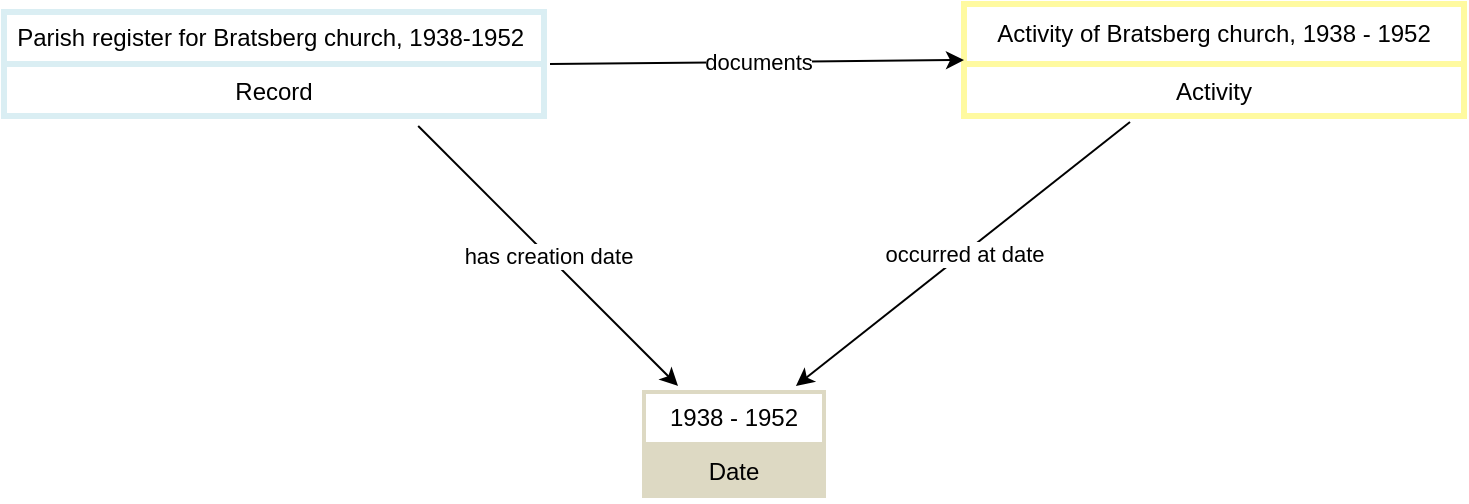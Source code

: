 <mxfile version="28.1.2">
  <diagram name="Page-1" id="rpcb4mzmXCl31CcHwljb">
    <mxGraphModel dx="870" dy="566" grid="1" gridSize="10" guides="1" tooltips="1" connect="1" arrows="1" fold="1" page="1" pageScale="1" pageWidth="3300" pageHeight="2339" math="0" shadow="0">
      <root>
        <mxCell id="0" />
        <mxCell id="1" parent="0" />
        <mxCell id="9eICvYnxZosk0hdtQ2a_-1" value="Parish register for Bratsberg church, 1938-1952&amp;nbsp;" style="swimlane;fontStyle=0;childLayout=stackLayout;horizontal=1;startSize=26;strokeColor=#DAEEF3;strokeWidth=3;fillColor=none;horizontalStack=0;resizeParent=1;resizeParentMax=0;resizeLast=0;collapsible=1;marginBottom=0;whiteSpace=wrap;html=1;" parent="1" vertex="1">
          <mxGeometry x="1000" y="610" width="270" height="52" as="geometry" />
        </mxCell>
        <mxCell id="9eICvYnxZosk0hdtQ2a_-2" value="Record" style="text;strokeColor=#DAEEF3;strokeWidth=3;fillColor=none;align=center;verticalAlign=top;spacingLeft=4;spacingRight=4;overflow=hidden;rotatable=0;points=[[0,0.5],[1,0.5]];portConstraint=eastwest;whiteSpace=wrap;html=1;" parent="9eICvYnxZosk0hdtQ2a_-1" vertex="1">
          <mxGeometry y="26" width="270" height="26" as="geometry" />
        </mxCell>
        <mxCell id="S63EhYjACRCDa8wTgJug-1" value="Activity of Bratsberg church, 1938 - 1952" style="swimlane;fontStyle=0;childLayout=stackLayout;horizontal=1;startSize=30;strokeColor=#FFFAA0;strokeWidth=3;fillColor=none;horizontalStack=0;resizeParent=1;resizeParentMax=0;resizeLast=0;collapsible=1;marginBottom=0;whiteSpace=wrap;html=1;" parent="1" vertex="1">
          <mxGeometry x="1480" y="606" width="250" height="56" as="geometry" />
        </mxCell>
        <mxCell id="S63EhYjACRCDa8wTgJug-2" value="Activity" style="text;strokeColor=#FFFAA0;strokeWidth=3;fillColor=none;align=center;verticalAlign=top;spacingLeft=4;spacingRight=4;overflow=hidden;rotatable=0;points=[[0,0.5],[1,0.5]];portConstraint=eastwest;whiteSpace=wrap;html=1;" parent="S63EhYjACRCDa8wTgJug-1" vertex="1">
          <mxGeometry y="30" width="250" height="26" as="geometry" />
        </mxCell>
        <mxCell id="S63EhYjACRCDa8wTgJug-3" value="" style="endArrow=classic;html=1;rounded=0;entryX=0;entryY=0.5;entryDx=0;entryDy=0;" parent="1" target="S63EhYjACRCDa8wTgJug-1" edge="1">
          <mxGeometry relative="1" as="geometry">
            <mxPoint x="1273" y="636" as="sourcePoint" />
            <mxPoint x="1430" y="635.5" as="targetPoint" />
          </mxGeometry>
        </mxCell>
        <mxCell id="S63EhYjACRCDa8wTgJug-4" value="documents" style="edgeLabel;resizable=0;html=1;;align=center;verticalAlign=middle;" parent="S63EhYjACRCDa8wTgJug-3" connectable="0" vertex="1">
          <mxGeometry relative="1" as="geometry" />
        </mxCell>
        <mxCell id="S63EhYjACRCDa8wTgJug-5" value="1938 - 1952" style="swimlane;fontStyle=0;childLayout=stackLayout;horizontal=1;startSize=26;strokeColor=#DDD9C3;strokeWidth=2;fillColor=none;horizontalStack=0;resizeParent=1;resizeParentMax=0;resizeLast=0;collapsible=1;marginBottom=0;whiteSpace=wrap;html=1;" parent="1" vertex="1">
          <mxGeometry x="1320" y="800" width="90" height="52" as="geometry" />
        </mxCell>
        <mxCell id="S63EhYjACRCDa8wTgJug-6" value="Date" style="text;strokeColor=#DDD9C3;strokeWidth=2;fillColor=#DDD9C3;align=center;verticalAlign=top;spacingLeft=4;spacingRight=4;overflow=hidden;rotatable=0;points=[[0,0.5],[1,0.5]];portConstraint=eastwest;whiteSpace=wrap;html=1;" parent="S63EhYjACRCDa8wTgJug-5" vertex="1">
          <mxGeometry y="26" width="90" height="26" as="geometry" />
        </mxCell>
        <mxCell id="S63EhYjACRCDa8wTgJug-7" value="" style="endArrow=classic;html=1;rounded=0;exitX=0.332;exitY=1.115;exitDx=0;exitDy=0;exitPerimeter=0;entryX=0.844;entryY=-0.058;entryDx=0;entryDy=0;entryPerimeter=0;" parent="1" source="S63EhYjACRCDa8wTgJug-2" target="S63EhYjACRCDa8wTgJug-5" edge="1">
          <mxGeometry relative="1" as="geometry">
            <mxPoint x="1440" y="750.0" as="sourcePoint" />
            <mxPoint x="1600" y="750" as="targetPoint" />
          </mxGeometry>
        </mxCell>
        <mxCell id="S63EhYjACRCDa8wTgJug-8" value="occurred at date" style="edgeLabel;resizable=0;html=1;;align=center;verticalAlign=middle;" parent="S63EhYjACRCDa8wTgJug-7" connectable="0" vertex="1">
          <mxGeometry relative="1" as="geometry" />
        </mxCell>
        <mxCell id="S63EhYjACRCDa8wTgJug-9" value="" style="endArrow=classic;html=1;rounded=0;exitX=0.767;exitY=1.192;exitDx=0;exitDy=0;exitPerimeter=0;entryX=0.189;entryY=-0.058;entryDx=0;entryDy=0;entryPerimeter=0;" parent="1" source="9eICvYnxZosk0hdtQ2a_-2" target="S63EhYjACRCDa8wTgJug-5" edge="1">
          <mxGeometry relative="1" as="geometry">
            <mxPoint x="1157" y="727" as="sourcePoint" />
            <mxPoint x="1000" y="852" as="targetPoint" />
          </mxGeometry>
        </mxCell>
        <mxCell id="S63EhYjACRCDa8wTgJug-10" value="has creation date" style="edgeLabel;resizable=0;html=1;;align=center;verticalAlign=middle;" parent="S63EhYjACRCDa8wTgJug-9" connectable="0" vertex="1">
          <mxGeometry relative="1" as="geometry" />
        </mxCell>
      </root>
    </mxGraphModel>
  </diagram>
</mxfile>
